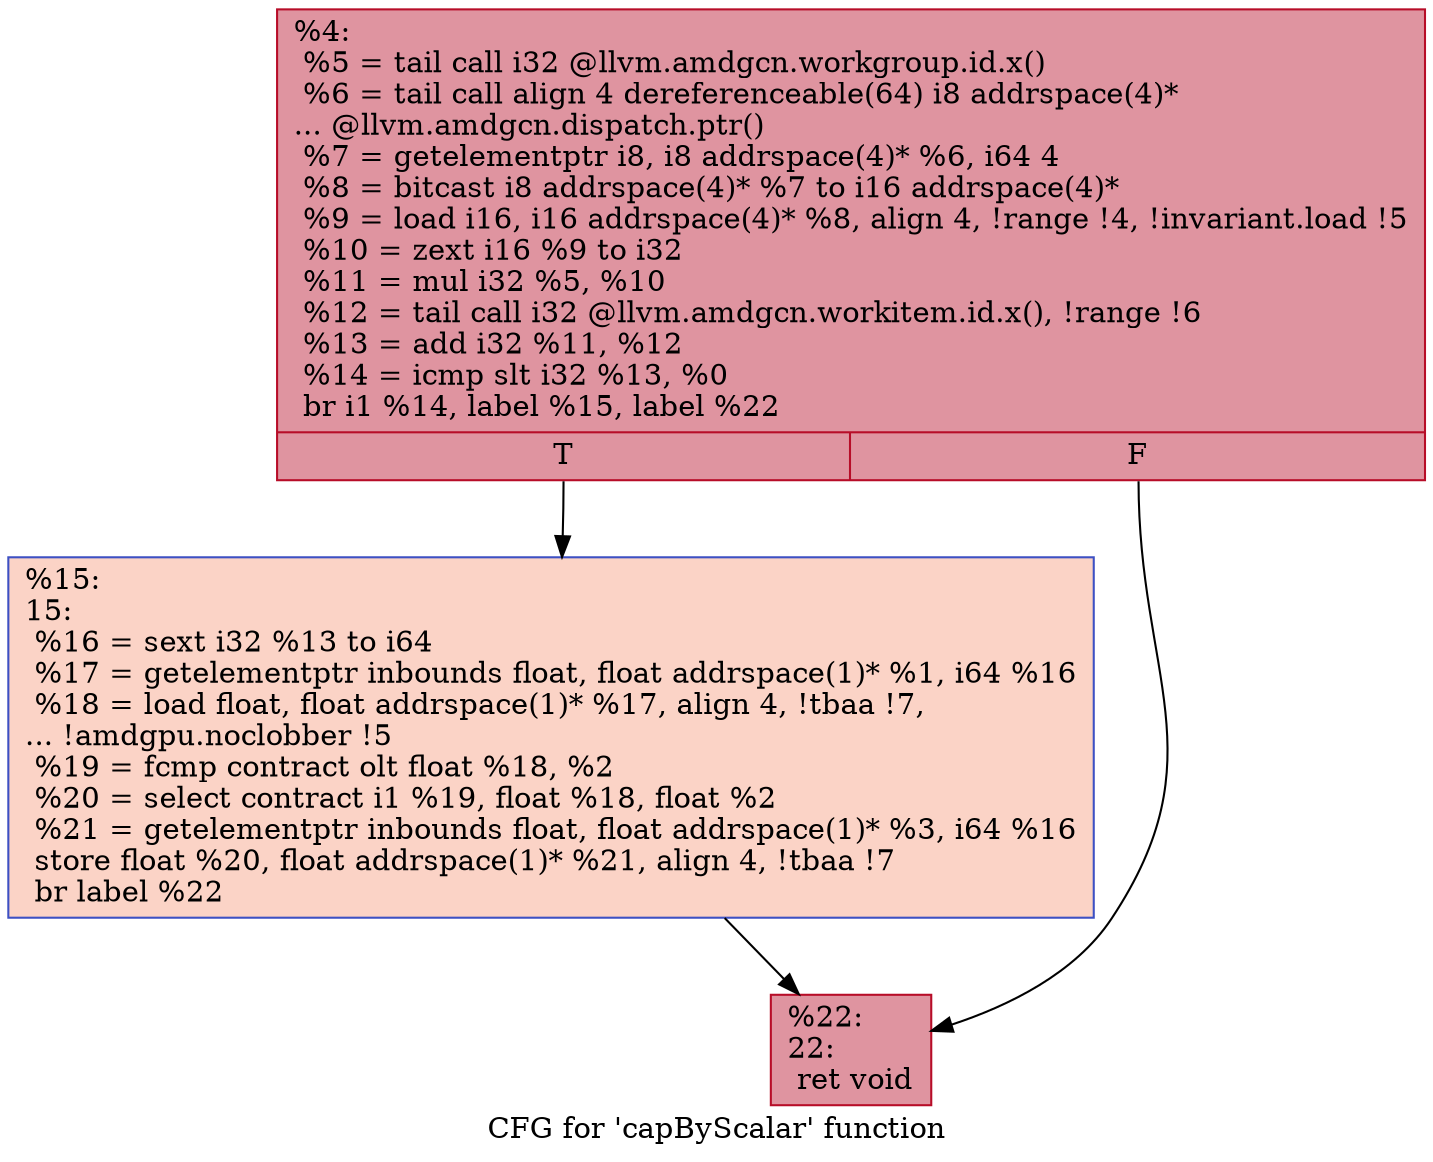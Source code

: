 digraph "CFG for 'capByScalar' function" {
	label="CFG for 'capByScalar' function";

	Node0x5795070 [shape=record,color="#b70d28ff", style=filled, fillcolor="#b70d2870",label="{%4:\l  %5 = tail call i32 @llvm.amdgcn.workgroup.id.x()\l  %6 = tail call align 4 dereferenceable(64) i8 addrspace(4)*\l... @llvm.amdgcn.dispatch.ptr()\l  %7 = getelementptr i8, i8 addrspace(4)* %6, i64 4\l  %8 = bitcast i8 addrspace(4)* %7 to i16 addrspace(4)*\l  %9 = load i16, i16 addrspace(4)* %8, align 4, !range !4, !invariant.load !5\l  %10 = zext i16 %9 to i32\l  %11 = mul i32 %5, %10\l  %12 = tail call i32 @llvm.amdgcn.workitem.id.x(), !range !6\l  %13 = add i32 %11, %12\l  %14 = icmp slt i32 %13, %0\l  br i1 %14, label %15, label %22\l|{<s0>T|<s1>F}}"];
	Node0x5795070:s0 -> Node0x5796f90;
	Node0x5795070:s1 -> Node0x5797020;
	Node0x5796f90 [shape=record,color="#3d50c3ff", style=filled, fillcolor="#f59c7d70",label="{%15:\l15:                                               \l  %16 = sext i32 %13 to i64\l  %17 = getelementptr inbounds float, float addrspace(1)* %1, i64 %16\l  %18 = load float, float addrspace(1)* %17, align 4, !tbaa !7,\l... !amdgpu.noclobber !5\l  %19 = fcmp contract olt float %18, %2\l  %20 = select contract i1 %19, float %18, float %2\l  %21 = getelementptr inbounds float, float addrspace(1)* %3, i64 %16\l  store float %20, float addrspace(1)* %21, align 4, !tbaa !7\l  br label %22\l}"];
	Node0x5796f90 -> Node0x5797020;
	Node0x5797020 [shape=record,color="#b70d28ff", style=filled, fillcolor="#b70d2870",label="{%22:\l22:                                               \l  ret void\l}"];
}
